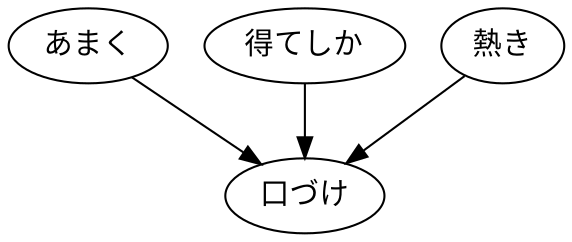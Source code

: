 digraph graph3832 {
	node0 [label="あまく"];
	node1 [label="得てしか"];
	node2 [label="熱き"];
	node3 [label="口づけ"];
	node0 -> node3;
	node1 -> node3;
	node2 -> node3;
}
